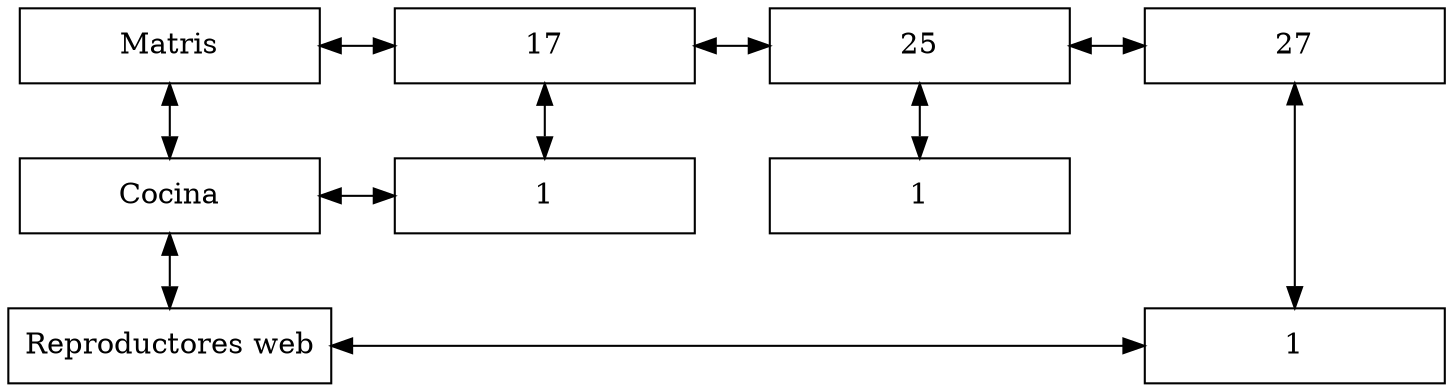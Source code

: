 digraph { 
rankdir = TB; 
node [shape=rectangle, height=0.5, width=2] 
graph[ nodesep = 0.5] 
Matris[label="Matris"] 
nodo17 [label="17"] 
nodo25 [label="25"] 
nodo27 [label="27"] 
nodoCocina [label="Cocina"] 
nodoReproductores_web [label="Reproductores web"] 
Matris -> nodo17 [dir=both] 
nodo17 -> nodo25 [dir=both] 
nodo25 -> nodo27 [dir=both] 
Matris -> nodoCocina [dir=both] 
nodoCocina -> nodoReproductores_web [dir=both] 
nodo0y0[label="1"] 
nodo1y0[label="1"] 
nodo2y1[label="1"] 
nodo17 -> nodo0y0[dir=both] 
nodo25 -> nodo1y0[dir=both] 
nodo27 -> nodo2y1[dir=both] 
nodoCocina -> nodo0y0[constraint=false, dir=both] 
nodoReproductores_web -> nodo2y1[constraint=false, dir=both] 
{ rank=same; Matris; nodo17; nodo25; nodo27} 
{ rank=same;nodoCocina;nodo0y0} 
{ rank=same;nodoReproductores_web;nodo2y1} 
}